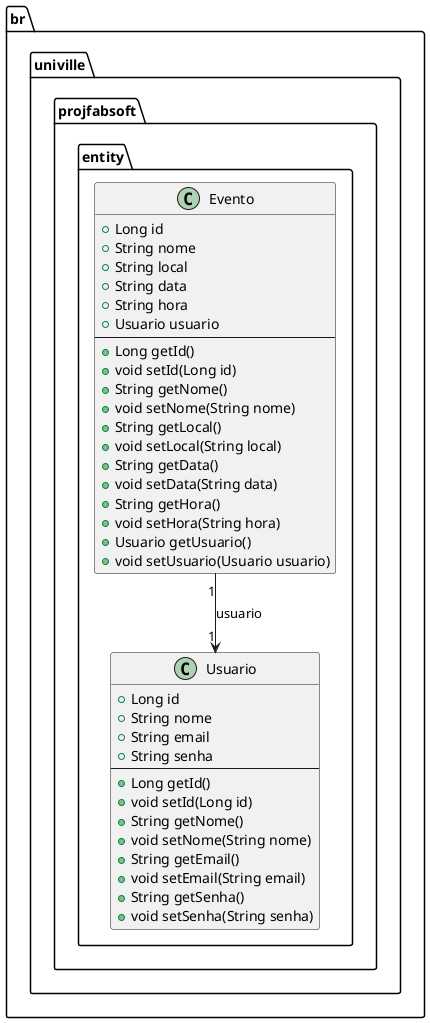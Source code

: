 @startuml
package br.univille.projfabsoft.entity {
    class Usuario {
        + Long id
        + String nome
        + String email
        + String senha
        --
        + Long getId()
        + void setId(Long id)
        + String getNome()
        + void setNome(String nome)
        + String getEmail()
        + void setEmail(String email)
        + String getSenha()
        + void setSenha(String senha)
    }

    class Evento {
        + Long id
        + String nome
        + String local
        + String data
        + String hora
        + Usuario usuario
        --
        + Long getId()
        + void setId(Long id)
        + String getNome()
        + void setNome(String nome)
        + String getLocal()
        + void setLocal(String local)
        + String getData()
        + void setData(String data)
        + String getHora()
        + void setHora(String hora)
        + Usuario getUsuario()
        + void setUsuario(Usuario usuario)
    }

    Evento "1" --> "1" Usuario : usuario
}
@enduml